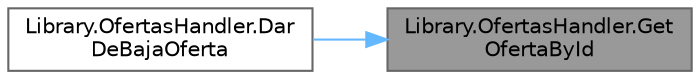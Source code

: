 digraph "Library.OfertasHandler.GetOfertaById"
{
 // INTERACTIVE_SVG=YES
 // LATEX_PDF_SIZE
  bgcolor="transparent";
  edge [fontname=Helvetica,fontsize=10,labelfontname=Helvetica,labelfontsize=10];
  node [fontname=Helvetica,fontsize=10,shape=box,height=0.2,width=0.4];
  rankdir="RL";
  Node1 [label="Library.OfertasHandler.Get\lOfertaById",height=0.2,width=0.4,color="gray40", fillcolor="grey60", style="filled", fontcolor="black",tooltip="Método para obtener una OfertaDeServicio por id."];
  Node1 -> Node2 [dir="back",color="steelblue1",style="solid"];
  Node2 [label="Library.OfertasHandler.Dar\lDeBajaOferta",height=0.2,width=0.4,color="grey40", fillcolor="white", style="filled",URL="$classLibrary_1_1OfertasHandler.html#a419fc6b93ef7235e39449f38494d7d1f",tooltip="Método para dar de baja una OfertaDeServicio."];
}
